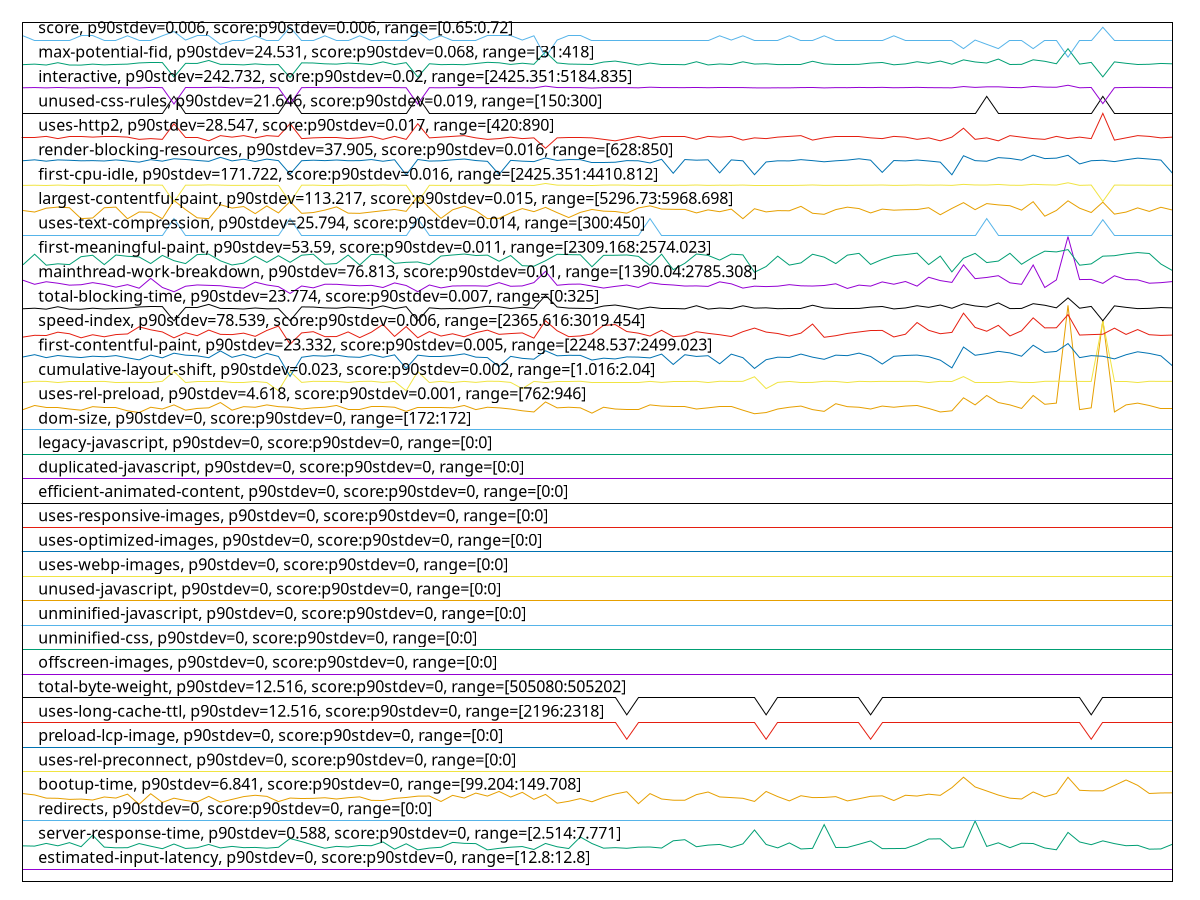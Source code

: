 reset

$estimatedInputLatencyP90Stdev0ScoreP90Stdev0Range128128 <<EOF
0 0.5000000000001847
1 0.5000000000001847
2 0.5000000000001847
3 0.5000000000001847
4 0.5000000000001847
5 0.5000000000001847
6 0.5000000000001847
7 0.5000000000001847
8 0.5000000000001847
9 0.5000000000001847
10 0.5000000000001847
11 0.5000000000001847
12 0.5000000000001847
13 0.5000000000001847
14 0.5000000000001847
15 0.5000000000001847
16 0.5000000000001847
17 0.5000000000001847
18 0.5000000000001847
19 0.5000000000001847
20 0.5000000000001847
21 0.5000000000001847
22 0.5000000000001847
23 0.5000000000001847
24 0.5000000000001847
25 0.5000000000001847
26 0.5000000000001847
27 0.5000000000001847
28 0.5000000000001847
29 0.5000000000001847
30 0.5000000000001847
31 0.5000000000001847
32 0.5000000000001847
33 0.5000000000001847
34 0.5000000000001847
35 0.5000000000001847
36 0.5000000000001847
37 0.5000000000001847
38 0.5000000000001847
39 0.5000000000001847
40 0.5000000000001847
41 0.5000000000001847
42 0.5000000000001847
43 0.5000000000001847
44 0.5000000000001847
45 0.5000000000001847
46 0.5000000000001847
47 0.5000000000001847
48 0.5000000000001847
49 0.5000000000001847
50 0.5000000000001847
51 0.5000000000001847
52 0.5000000000001847
53 0.5000000000001847
54 0.5000000000001847
55 0.5000000000001847
56 0.5000000000001847
57 0.5000000000001847
58 0.5000000000001847
59 0.5000000000001847
60 0.5000000000001847
61 0.5000000000001847
62 0.5000000000001847
63 0.5000000000001847
64 0.5000000000001847
65 0.5000000000001847
66 0.5000000000001847
67 0.5000000000001847
68 0.5000000000001847
69 0.5000000000001847
70 0.5000000000001847
71 0.5000000000001847
72 0.5000000000001847
73 0.5000000000001847
74 0.5000000000001847
75 0.5000000000001847
76 0.5000000000001847
77 0.5000000000001847
78 0.5000000000001847
79 0.5000000000001847
80 0.5000000000001847
81 0.5000000000001847
82 0.5000000000001847
83 0.5000000000001847
84 0.5000000000001847
85 0.5000000000001847
86 0.5000000000001847
87 0.5000000000001847
88 0.5000000000001847
89 0.5000000000001847
90 0.5000000000001847
91 0.5000000000001847
92 0.5000000000001847
93 0.5000000000001847
94 0.5000000000001847
95 0.5000000000001847
96 0.5000000000001847
97 0.5000000000001847
98 0.5000000000001847
99 0.5000000000001847
EOF

$serverResponseTimeP90Stdev0588ScoreP90Stdev0Range25147771 <<EOF
0 1.4604116129032256
1 1.4500245161290324
2 1.5599922580645162
3 1.4619922580645162
4 1.5922825806451613
5 1.425185806451613
6 1.8939599999999999
7 1.408927741935484
8 1.380476129032258
9 1.384992258064516
10 1.5550245161290321
11 1.4457341935483872
12 1.344121290322581
13 1.5351535483870968
14 1.3540567741935485
15 1.385218064516129
16 1.518218064516129
17 1.37596
18 1.4380567741935484
19 1.3870245161290322
20 1.3953793548387097
21 1.3653470967741936
22 1.401701935483871
23 1.7609599999999999
24 1.6336051612903224
25 1.4924761290322581
26 1.3633148387096776
27 1.4385083870967743
28 1.413218064516129
29 1.4775729032258065
30 1.4662825806451614
31 1.620508387096774
32 1.3247019354838712
33 1.545992258064516
34 1.2962503225806452
35 1.3687341935483874
36 1.4026051612903225
37 1.6022180645161288
38 1.5631535483870969
39 1.5523148387096772
40 1.294669677419355
41 1.3581212903225808
42 1.4048632258064515
43 1.432185806451613
44 1.3111535483870969
45 1.5590890322580644
46 1.4231535483870967
47 1.3508954838709677
48 1.8226051612903222
49 1.555701935483871
50 1.3653470967741939
51 1.3863470967741935
52 1.3603793548387095
53 1.4059922580645163
54 1.4127664516129033
55 1.3707664516129032
56 1.6674761290322577
57 1.7126374193548386
58 1.4242825806451613
59 1.4913470967741937
60 1.518218064516129
61 1.3947019354838708
62 1.5405729032258062
63 2.1114116129032254
64 1.517992258064516
65 1.3770890322580644
66 1.5809922580645162
67 1.3328309677419357
68 1.3576696774193548
69 2.3304438709677413
70 1.3937987096774194
71 1.3965083870967743
72 1.525443870967742
73 1.662734193548387
74 1.3461535483870968
75 1.3497664516129033
76 1.355411612903226
77 1.5227341935483871
78 1.7410890322580643
79 1.7489922580645163
80 1.350669677419355
81 1.4172825806451614
82 2.4817341935483865
83 1.4362503225806451
84 1.5852825806451611
85 1.3854438709677421
86 1.5669922580645161
87 1.5559277419354838
88 1.3737019354838709
89 1.3000890322580647
90 2.011153548387097
91 1.6198309677419356
92 1.5085083870967742
93 1.664992258064516
94 1.5520890322580645
95 1.4665083870967743
96 1.481411612903226
97 1.324927741935484
98 1.3344116129032257
99 1.5267987096774194
EOF

$redirectsP90Stdev0ScoreP90Stdev0Range00 <<EOF
0 2.5
1 2.5
2 2.5
3 2.5
4 2.5
5 2.5
6 2.5
7 2.5
8 2.5
9 2.5
10 2.5
11 2.5
12 2.5
13 2.5
14 2.5
15 2.5
16 2.5
17 2.5
18 2.5
19 2.5
20 2.5
21 2.5
22 2.5
23 2.5
24 2.5
25 2.5
26 2.5
27 2.5
28 2.5
29 2.5
30 2.5
31 2.5
32 2.5
33 2.5
34 2.5
35 2.5
36 2.5
37 2.5
38 2.5
39 2.5
40 2.5
41 2.5
42 2.5
43 2.5
44 2.5
45 2.5
46 2.5
47 2.5
48 2.5
49 2.5
50 2.5
51 2.5
52 2.5
53 2.5
54 2.5
55 2.5
56 2.5
57 2.5
58 2.5
59 2.5
60 2.5
61 2.5
62 2.5
63 2.5
64 2.5
65 2.5
66 2.5
67 2.5
68 2.5
69 2.5
70 2.5
71 2.5
72 2.5
73 2.5
74 2.5
75 2.5
76 2.5
77 2.5
78 2.5
79 2.5
80 2.5
81 2.5
82 2.5
83 2.5
84 2.5
85 2.5
86 2.5
87 2.5
88 2.5
89 2.5
90 2.5
91 2.5
92 2.5
93 2.5
94 2.5
95 2.5
96 2.5
97 2.5
98 2.5
99 2.5
EOF

$bootupTimeP90Stdev6841ScoreP90Stdev0Range99204149708 <<EOF
0 3.6014776119402976
1 3.5466049165935023
2 3.415964003511852
3 3.4085013169446876
4 3.363812993854257
5 3.3774214223002628
6 3.337825285338015
7 3.4629350307287092
8 3.418773485513608
9 3.5782993854258116
10 3.164690956979806
11 3.595858647936786
12 3.239493415276558
13 3.412803336259876
14 3.3197392449517116
15 3.260915715539946
16 3.4876057945566274
17 3.25178489903424
18 3.363286215978928
19 3.4777726075504822
20 3.5327330992098323
21 3.487693590869182
22 3.2743485513608417
23 3.4186856892010526
24 3.398843722563652
25 3.4065697980684804
26 3.4317673397717288
27 3.3796163301141346
28 3.4326453028972774
29 3.466885864793678
30 3.324392449517119
31 3.317632133450394
32 3.4040237050043896
33 3.4423028972783136
34 3.497263388937664
35 3.500863037752414
36 3.278299385425811
37 3.529660228270412
38 3.418773485513607
39 3.6222853380158027
40 3.4988437225636515
41 3.6894495171202797
42 3.4584574187884103
43 3.652311676909569
44 3.366973661106233
45 3.567676031606672
46 3.207535557506584
47 3.28620105355575
48 3.3969999999999994
49 3.2660956979806834
50 3.4478340649692703
51 3.5856742756804207
52 3.677860403863037
53 3.1865522388059695
54 3.601302019315188
55 3.379879719051799
56 3.33071378402107
57 3.3298358208955214
58 3.5588086040386293
59 3.666622475856013
60 3.464251975417032
61 3.43773748902546
62 3.408413520632133
63 3.280406496927128
64 3.6888349429323952
65 3.4780359964881464
66 3.302531167690956
67 3.5140324846356443
68 3.4378252853380147
69 3.442741878841088
70 3.476719051799824
71 3.301565408252853
72 3.389976294995609
73 3.4895373134328347
74 3.510345039508341
75 3.3172809482001746
76 3.533347673397717
77 3.5002484635645295
78 3.5770702370500427
79 3.5293090430201928
80 3.844058823529411
81 4.2732071992976275
82 3.873733977172958
83 3.7092914837576814
84 3.541249341527655
85 3.413505706760315
86 3.380933274802458
87 3.668817383669885
88 3.4689929762949943
89 3.6047260755048276
90 4.269695346795432
91 3.736771729587357
92 3.7141202809481992
93 3.7149104477611936
94 3.9351035996488153
95 4.159598770851624
96 3.9394934152765577
97 3.6057796312554857
98 3.627201931518876
99 3.6321185250219488
EOF

$usesRelPreconnectP90Stdev0ScoreP90Stdev0Range00 <<EOF
0 4.5
1 4.5
2 4.5
3 4.5
4 4.5
5 4.5
6 4.5
7 4.5
8 4.5
9 4.5
10 4.5
11 4.5
12 4.5
13 4.5
14 4.5
15 4.5
16 4.5
17 4.5
18 4.5
19 4.5
20 4.5
21 4.5
22 4.5
23 4.5
24 4.5
25 4.5
26 4.5
27 4.5
28 4.5
29 4.5
30 4.5
31 4.5
32 4.5
33 4.5
34 4.5
35 4.5
36 4.5
37 4.5
38 4.5
39 4.5
40 4.5
41 4.5
42 4.5
43 4.5
44 4.5
45 4.5
46 4.5
47 4.5
48 4.5
49 4.5
50 4.5
51 4.5
52 4.5
53 4.5
54 4.5
55 4.5
56 4.5
57 4.5
58 4.5
59 4.5
60 4.5
61 4.5
62 4.5
63 4.5
64 4.5
65 4.5
66 4.5
67 4.5
68 4.5
69 4.5
70 4.5
71 4.5
72 4.5
73 4.5
74 4.5
75 4.5
76 4.5
77 4.5
78 4.5
79 4.5
80 4.5
81 4.5
82 4.5
83 4.5
84 4.5
85 4.5
86 4.5
87 4.5
88 4.5
89 4.5
90 4.5
91 4.5
92 4.5
93 4.5
94 4.5
95 4.5
96 4.5
97 4.5
98 4.5
99 4.5
EOF

$preloadLcpImageP90Stdev0ScoreP90Stdev0Range00 <<EOF
0 5.5
1 5.5
2 5.5
3 5.5
4 5.5
5 5.5
6 5.5
7 5.5
8 5.5
9 5.5
10 5.5
11 5.5
12 5.5
13 5.5
14 5.5
15 5.5
16 5.5
17 5.5
18 5.5
19 5.5
20 5.5
21 5.5
22 5.5
23 5.5
24 5.5
25 5.5
26 5.5
27 5.5
28 5.5
29 5.5
30 5.5
31 5.5
32 5.5
33 5.5
34 5.5
35 5.5
36 5.5
37 5.5
38 5.5
39 5.5
40 5.5
41 5.5
42 5.5
43 5.5
44 5.5
45 5.5
46 5.5
47 5.5
48 5.5
49 5.5
50 5.5
51 5.5
52 5.5
53 5.5
54 5.5
55 5.5
56 5.5
57 5.5
58 5.5
59 5.5
60 5.5
61 5.5
62 5.5
63 5.5
64 5.5
65 5.5
66 5.5
67 5.5
68 5.5
69 5.5
70 5.5
71 5.5
72 5.5
73 5.5
74 5.5
75 5.5
76 5.5
77 5.5
78 5.5
79 5.5
80 5.5
81 5.5
82 5.5
83 5.5
84 5.5
85 5.5
86 5.5
87 5.5
88 5.5
89 5.5
90 5.5
91 5.5
92 5.5
93 5.5
94 5.5
95 5.5
96 5.5
97 5.5
98 5.5
99 5.5
EOF

$usesLongCacheTtlP90Stdev12516ScoreP90Stdev0Range21962318 <<EOF
0 6.5280000000000005
1 6.5280000000000005
2 6.5280000000000005
3 6.5280000000000005
4 6.5280000000000005
5 6.5280000000000005
6 6.5280000000000005
7 6.5280000000000005
8 6.5280000000000005
9 6.5280000000000005
10 6.5280000000000005
11 6.5280000000000005
12 6.5280000000000005
13 6.5280000000000005
14 6.5280000000000005
15 6.5280000000000005
16 6.5280000000000005
17 6.5280000000000005
18 6.5280000000000005
19 6.5280000000000005
20 6.5280000000000005
21 6.5280000000000005
22 6.5280000000000005
23 6.5280000000000005
24 6.5280000000000005
25 6.5280000000000005
26 6.5280000000000005
27 6.5280000000000005
28 6.5280000000000005
29 6.5280000000000005
30 6.5280000000000005
31 6.5280000000000005
32 6.5280000000000005
33 6.5280000000000005
34 6.5280000000000005
35 6.5280000000000005
36 6.5280000000000005
37 6.5280000000000005
38 6.5280000000000005
39 6.5280000000000005
40 6.5280000000000005
41 6.5280000000000005
42 6.5280000000000005
43 6.5280000000000005
44 6.5280000000000005
45 6.5280000000000005
46 6.5280000000000005
47 6.5280000000000005
48 6.5280000000000005
49 6.5280000000000005
50 6.5280000000000005
51 6.5280000000000005
52 5.828000000000001
53 6.5280000000000005
54 6.5280000000000005
55 6.5280000000000005
56 6.5280000000000005
57 6.5280000000000005
58 6.5280000000000005
59 6.5280000000000005
60 6.5280000000000005
61 6.5280000000000005
62 6.5280000000000005
63 6.5280000000000005
64 5.828000000000001
65 6.5280000000000005
66 6.5280000000000005
67 6.5280000000000005
68 6.5280000000000005
69 6.5280000000000005
70 6.5280000000000005
71 6.5280000000000005
72 6.5280000000000005
73 5.828000000000001
74 6.5280000000000005
75 6.5280000000000005
76 6.5280000000000005
77 6.5280000000000005
78 6.5280000000000005
79 6.5280000000000005
80 6.5280000000000005
81 6.5280000000000005
82 6.5280000000000005
83 6.5280000000000005
84 6.5280000000000005
85 6.5280000000000005
86 6.5280000000000005
87 6.5280000000000005
88 6.5280000000000005
89 6.5280000000000005
90 6.5280000000000005
91 6.5280000000000005
92 5.828000000000001
93 6.5280000000000005
94 6.5280000000000005
95 6.5280000000000005
96 6.5280000000000005
97 6.5280000000000005
98 6.5280000000000005
99 6.5280000000000005
EOF

$totalByteWeightP90Stdev12516ScoreP90Stdev0Range505080505202 <<EOF
0 7.527999999999793
1 7.527999999999793
2 7.527999999999793
3 7.527999999999793
4 7.527999999999793
5 7.527999999999793
6 7.527999999999793
7 7.527999999999793
8 7.527999999999793
9 7.527999999999793
10 7.527999999999793
11 7.527999999999793
12 7.527999999999793
13 7.527999999999793
14 7.527999999999793
15 7.527999999999793
16 7.527999999999793
17 7.527999999999793
18 7.527999999999793
19 7.527999999999793
20 7.527999999999793
21 7.527999999999793
22 7.527999999999793
23 7.527999999999793
24 7.527999999999793
25 7.527999999999793
26 7.527999999999793
27 7.527999999999793
28 7.527999999999793
29 7.527999999999793
30 7.527999999999793
31 7.527999999999793
32 7.527999999999793
33 7.527999999999793
34 7.527999999999793
35 7.527999999999793
36 7.527999999999793
37 7.527999999999793
38 7.527999999999793
39 7.527999999999793
40 7.527999999999793
41 7.527999999999793
42 7.527999999999793
43 7.527999999999793
44 7.527999999999793
45 7.527999999999793
46 7.527999999999793
47 7.527999999999793
48 7.527999999999793
49 7.527999999999793
50 7.527999999999793
51 7.527999999999793
52 6.8279999999999745
53 7.527999999999793
54 7.527999999999793
55 7.527999999999793
56 7.527999999999793
57 7.527999999999793
58 7.527999999999793
59 7.527999999999793
60 7.527999999999793
61 7.527999999999793
62 7.527999999999793
63 7.527999999999793
64 6.8279999999999745
65 7.527999999999793
66 7.527999999999793
67 7.527999999999793
68 7.527999999999793
69 7.527999999999793
70 7.527999999999793
71 7.527999999999793
72 7.527999999999793
73 6.8279999999999745
74 7.527999999999793
75 7.527999999999793
76 7.527999999999793
77 7.527999999999793
78 7.527999999999793
79 7.527999999999793
80 7.527999999999793
81 7.527999999999793
82 7.527999999999793
83 7.527999999999793
84 7.527999999999793
85 7.527999999999793
86 7.527999999999793
87 7.527999999999793
88 7.527999999999793
89 7.527999999999793
90 7.527999999999793
91 7.527999999999793
92 6.8279999999999745
93 7.527999999999793
94 7.527999999999793
95 7.527999999999793
96 7.527999999999793
97 7.527999999999793
98 7.527999999999793
99 7.527999999999793
EOF

$offscreenImagesP90Stdev0ScoreP90Stdev0Range00 <<EOF
0 8.5
1 8.5
2 8.5
3 8.5
4 8.5
5 8.5
6 8.5
7 8.5
8 8.5
9 8.5
10 8.5
11 8.5
12 8.5
13 8.5
14 8.5
15 8.5
16 8.5
17 8.5
18 8.5
19 8.5
20 8.5
21 8.5
22 8.5
23 8.5
24 8.5
25 8.5
26 8.5
27 8.5
28 8.5
29 8.5
30 8.5
31 8.5
32 8.5
33 8.5
34 8.5
35 8.5
36 8.5
37 8.5
38 8.5
39 8.5
40 8.5
41 8.5
42 8.5
43 8.5
44 8.5
45 8.5
46 8.5
47 8.5
48 8.5
49 8.5
50 8.5
51 8.5
52 8.5
53 8.5
54 8.5
55 8.5
56 8.5
57 8.5
58 8.5
59 8.5
60 8.5
61 8.5
62 8.5
63 8.5
64 8.5
65 8.5
66 8.5
67 8.5
68 8.5
69 8.5
70 8.5
71 8.5
72 8.5
73 8.5
74 8.5
75 8.5
76 8.5
77 8.5
78 8.5
79 8.5
80 8.5
81 8.5
82 8.5
83 8.5
84 8.5
85 8.5
86 8.5
87 8.5
88 8.5
89 8.5
90 8.5
91 8.5
92 8.5
93 8.5
94 8.5
95 8.5
96 8.5
97 8.5
98 8.5
99 8.5
EOF

$unminifiedCssP90Stdev0ScoreP90Stdev0Range00 <<EOF
0 9.5
1 9.5
2 9.5
3 9.5
4 9.5
5 9.5
6 9.5
7 9.5
8 9.5
9 9.5
10 9.5
11 9.5
12 9.5
13 9.5
14 9.5
15 9.5
16 9.5
17 9.5
18 9.5
19 9.5
20 9.5
21 9.5
22 9.5
23 9.5
24 9.5
25 9.5
26 9.5
27 9.5
28 9.5
29 9.5
30 9.5
31 9.5
32 9.5
33 9.5
34 9.5
35 9.5
36 9.5
37 9.5
38 9.5
39 9.5
40 9.5
41 9.5
42 9.5
43 9.5
44 9.5
45 9.5
46 9.5
47 9.5
48 9.5
49 9.5
50 9.5
51 9.5
52 9.5
53 9.5
54 9.5
55 9.5
56 9.5
57 9.5
58 9.5
59 9.5
60 9.5
61 9.5
62 9.5
63 9.5
64 9.5
65 9.5
66 9.5
67 9.5
68 9.5
69 9.5
70 9.5
71 9.5
72 9.5
73 9.5
74 9.5
75 9.5
76 9.5
77 9.5
78 9.5
79 9.5
80 9.5
81 9.5
82 9.5
83 9.5
84 9.5
85 9.5
86 9.5
87 9.5
88 9.5
89 9.5
90 9.5
91 9.5
92 9.5
93 9.5
94 9.5
95 9.5
96 9.5
97 9.5
98 9.5
99 9.5
EOF

$unminifiedJavascriptP90Stdev0ScoreP90Stdev0Range00 <<EOF
0 10.5
1 10.5
2 10.5
3 10.5
4 10.5
5 10.5
6 10.5
7 10.5
8 10.5
9 10.5
10 10.5
11 10.5
12 10.5
13 10.5
14 10.5
15 10.5
16 10.5
17 10.5
18 10.5
19 10.5
20 10.5
21 10.5
22 10.5
23 10.5
24 10.5
25 10.5
26 10.5
27 10.5
28 10.5
29 10.5
30 10.5
31 10.5
32 10.5
33 10.5
34 10.5
35 10.5
36 10.5
37 10.5
38 10.5
39 10.5
40 10.5
41 10.5
42 10.5
43 10.5
44 10.5
45 10.5
46 10.5
47 10.5
48 10.5
49 10.5
50 10.5
51 10.5
52 10.5
53 10.5
54 10.5
55 10.5
56 10.5
57 10.5
58 10.5
59 10.5
60 10.5
61 10.5
62 10.5
63 10.5
64 10.5
65 10.5
66 10.5
67 10.5
68 10.5
69 10.5
70 10.5
71 10.5
72 10.5
73 10.5
74 10.5
75 10.5
76 10.5
77 10.5
78 10.5
79 10.5
80 10.5
81 10.5
82 10.5
83 10.5
84 10.5
85 10.5
86 10.5
87 10.5
88 10.5
89 10.5
90 10.5
91 10.5
92 10.5
93 10.5
94 10.5
95 10.5
96 10.5
97 10.5
98 10.5
99 10.5
EOF

$unusedJavascriptP90Stdev0ScoreP90Stdev0Range00 <<EOF
0 11.5
1 11.5
2 11.5
3 11.5
4 11.5
5 11.5
6 11.5
7 11.5
8 11.5
9 11.5
10 11.5
11 11.5
12 11.5
13 11.5
14 11.5
15 11.5
16 11.5
17 11.5
18 11.5
19 11.5
20 11.5
21 11.5
22 11.5
23 11.5
24 11.5
25 11.5
26 11.5
27 11.5
28 11.5
29 11.5
30 11.5
31 11.5
32 11.5
33 11.5
34 11.5
35 11.5
36 11.5
37 11.5
38 11.5
39 11.5
40 11.5
41 11.5
42 11.5
43 11.5
44 11.5
45 11.5
46 11.5
47 11.5
48 11.5
49 11.5
50 11.5
51 11.5
52 11.5
53 11.5
54 11.5
55 11.5
56 11.5
57 11.5
58 11.5
59 11.5
60 11.5
61 11.5
62 11.5
63 11.5
64 11.5
65 11.5
66 11.5
67 11.5
68 11.5
69 11.5
70 11.5
71 11.5
72 11.5
73 11.5
74 11.5
75 11.5
76 11.5
77 11.5
78 11.5
79 11.5
80 11.5
81 11.5
82 11.5
83 11.5
84 11.5
85 11.5
86 11.5
87 11.5
88 11.5
89 11.5
90 11.5
91 11.5
92 11.5
93 11.5
94 11.5
95 11.5
96 11.5
97 11.5
98 11.5
99 11.5
EOF

$usesWebpImagesP90Stdev0ScoreP90Stdev0Range00 <<EOF
0 12.5
1 12.5
2 12.5
3 12.5
4 12.5
5 12.5
6 12.5
7 12.5
8 12.5
9 12.5
10 12.5
11 12.5
12 12.5
13 12.5
14 12.5
15 12.5
16 12.5
17 12.5
18 12.5
19 12.5
20 12.5
21 12.5
22 12.5
23 12.5
24 12.5
25 12.5
26 12.5
27 12.5
28 12.5
29 12.5
30 12.5
31 12.5
32 12.5
33 12.5
34 12.5
35 12.5
36 12.5
37 12.5
38 12.5
39 12.5
40 12.5
41 12.5
42 12.5
43 12.5
44 12.5
45 12.5
46 12.5
47 12.5
48 12.5
49 12.5
50 12.5
51 12.5
52 12.5
53 12.5
54 12.5
55 12.5
56 12.5
57 12.5
58 12.5
59 12.5
60 12.5
61 12.5
62 12.5
63 12.5
64 12.5
65 12.5
66 12.5
67 12.5
68 12.5
69 12.5
70 12.5
71 12.5
72 12.5
73 12.5
74 12.5
75 12.5
76 12.5
77 12.5
78 12.5
79 12.5
80 12.5
81 12.5
82 12.5
83 12.5
84 12.5
85 12.5
86 12.5
87 12.5
88 12.5
89 12.5
90 12.5
91 12.5
92 12.5
93 12.5
94 12.5
95 12.5
96 12.5
97 12.5
98 12.5
99 12.5
EOF

$usesOptimizedImagesP90Stdev0ScoreP90Stdev0Range00 <<EOF
0 13.5
1 13.5
2 13.5
3 13.5
4 13.5
5 13.5
6 13.5
7 13.5
8 13.5
9 13.5
10 13.5
11 13.5
12 13.5
13 13.5
14 13.5
15 13.5
16 13.5
17 13.5
18 13.5
19 13.5
20 13.5
21 13.5
22 13.5
23 13.5
24 13.5
25 13.5
26 13.5
27 13.5
28 13.5
29 13.5
30 13.5
31 13.5
32 13.5
33 13.5
34 13.5
35 13.5
36 13.5
37 13.5
38 13.5
39 13.5
40 13.5
41 13.5
42 13.5
43 13.5
44 13.5
45 13.5
46 13.5
47 13.5
48 13.5
49 13.5
50 13.5
51 13.5
52 13.5
53 13.5
54 13.5
55 13.5
56 13.5
57 13.5
58 13.5
59 13.5
60 13.5
61 13.5
62 13.5
63 13.5
64 13.5
65 13.5
66 13.5
67 13.5
68 13.5
69 13.5
70 13.5
71 13.5
72 13.5
73 13.5
74 13.5
75 13.5
76 13.5
77 13.5
78 13.5
79 13.5
80 13.5
81 13.5
82 13.5
83 13.5
84 13.5
85 13.5
86 13.5
87 13.5
88 13.5
89 13.5
90 13.5
91 13.5
92 13.5
93 13.5
94 13.5
95 13.5
96 13.5
97 13.5
98 13.5
99 13.5
EOF

$usesResponsiveImagesP90Stdev0ScoreP90Stdev0Range00 <<EOF
0 14.5
1 14.5
2 14.5
3 14.5
4 14.5
5 14.5
6 14.5
7 14.5
8 14.5
9 14.5
10 14.5
11 14.5
12 14.5
13 14.5
14 14.5
15 14.5
16 14.5
17 14.5
18 14.5
19 14.5
20 14.5
21 14.5
22 14.5
23 14.5
24 14.5
25 14.5
26 14.5
27 14.5
28 14.5
29 14.5
30 14.5
31 14.5
32 14.5
33 14.5
34 14.5
35 14.5
36 14.5
37 14.5
38 14.5
39 14.5
40 14.5
41 14.5
42 14.5
43 14.5
44 14.5
45 14.5
46 14.5
47 14.5
48 14.5
49 14.5
50 14.5
51 14.5
52 14.5
53 14.5
54 14.5
55 14.5
56 14.5
57 14.5
58 14.5
59 14.5
60 14.5
61 14.5
62 14.5
63 14.5
64 14.5
65 14.5
66 14.5
67 14.5
68 14.5
69 14.5
70 14.5
71 14.5
72 14.5
73 14.5
74 14.5
75 14.5
76 14.5
77 14.5
78 14.5
79 14.5
80 14.5
81 14.5
82 14.5
83 14.5
84 14.5
85 14.5
86 14.5
87 14.5
88 14.5
89 14.5
90 14.5
91 14.5
92 14.5
93 14.5
94 14.5
95 14.5
96 14.5
97 14.5
98 14.5
99 14.5
EOF

$efficientAnimatedContentP90Stdev0ScoreP90Stdev0Range00 <<EOF
0 15.5
1 15.5
2 15.5
3 15.5
4 15.5
5 15.5
6 15.5
7 15.5
8 15.5
9 15.5
10 15.5
11 15.5
12 15.5
13 15.5
14 15.5
15 15.5
16 15.5
17 15.5
18 15.5
19 15.5
20 15.5
21 15.5
22 15.5
23 15.5
24 15.5
25 15.5
26 15.5
27 15.5
28 15.5
29 15.5
30 15.5
31 15.5
32 15.5
33 15.5
34 15.5
35 15.5
36 15.5
37 15.5
38 15.5
39 15.5
40 15.5
41 15.5
42 15.5
43 15.5
44 15.5
45 15.5
46 15.5
47 15.5
48 15.5
49 15.5
50 15.5
51 15.5
52 15.5
53 15.5
54 15.5
55 15.5
56 15.5
57 15.5
58 15.5
59 15.5
60 15.5
61 15.5
62 15.5
63 15.5
64 15.5
65 15.5
66 15.5
67 15.5
68 15.5
69 15.5
70 15.5
71 15.5
72 15.5
73 15.5
74 15.5
75 15.5
76 15.5
77 15.5
78 15.5
79 15.5
80 15.5
81 15.5
82 15.5
83 15.5
84 15.5
85 15.5
86 15.5
87 15.5
88 15.5
89 15.5
90 15.5
91 15.5
92 15.5
93 15.5
94 15.5
95 15.5
96 15.5
97 15.5
98 15.5
99 15.5
EOF

$duplicatedJavascriptP90Stdev0ScoreP90Stdev0Range00 <<EOF
0 16.5
1 16.5
2 16.5
3 16.5
4 16.5
5 16.5
6 16.5
7 16.5
8 16.5
9 16.5
10 16.5
11 16.5
12 16.5
13 16.5
14 16.5
15 16.5
16 16.5
17 16.5
18 16.5
19 16.5
20 16.5
21 16.5
22 16.5
23 16.5
24 16.5
25 16.5
26 16.5
27 16.5
28 16.5
29 16.5
30 16.5
31 16.5
32 16.5
33 16.5
34 16.5
35 16.5
36 16.5
37 16.5
38 16.5
39 16.5
40 16.5
41 16.5
42 16.5
43 16.5
44 16.5
45 16.5
46 16.5
47 16.5
48 16.5
49 16.5
50 16.5
51 16.5
52 16.5
53 16.5
54 16.5
55 16.5
56 16.5
57 16.5
58 16.5
59 16.5
60 16.5
61 16.5
62 16.5
63 16.5
64 16.5
65 16.5
66 16.5
67 16.5
68 16.5
69 16.5
70 16.5
71 16.5
72 16.5
73 16.5
74 16.5
75 16.5
76 16.5
77 16.5
78 16.5
79 16.5
80 16.5
81 16.5
82 16.5
83 16.5
84 16.5
85 16.5
86 16.5
87 16.5
88 16.5
89 16.5
90 16.5
91 16.5
92 16.5
93 16.5
94 16.5
95 16.5
96 16.5
97 16.5
98 16.5
99 16.5
EOF

$legacyJavascriptP90Stdev0ScoreP90Stdev0Range00 <<EOF
0 17.5
1 17.5
2 17.5
3 17.5
4 17.5
5 17.5
6 17.5
7 17.5
8 17.5
9 17.5
10 17.5
11 17.5
12 17.5
13 17.5
14 17.5
15 17.5
16 17.5
17 17.5
18 17.5
19 17.5
20 17.5
21 17.5
22 17.5
23 17.5
24 17.5
25 17.5
26 17.5
27 17.5
28 17.5
29 17.5
30 17.5
31 17.5
32 17.5
33 17.5
34 17.5
35 17.5
36 17.5
37 17.5
38 17.5
39 17.5
40 17.5
41 17.5
42 17.5
43 17.5
44 17.5
45 17.5
46 17.5
47 17.5
48 17.5
49 17.5
50 17.5
51 17.5
52 17.5
53 17.5
54 17.5
55 17.5
56 17.5
57 17.5
58 17.5
59 17.5
60 17.5
61 17.5
62 17.5
63 17.5
64 17.5
65 17.5
66 17.5
67 17.5
68 17.5
69 17.5
70 17.5
71 17.5
72 17.5
73 17.5
74 17.5
75 17.5
76 17.5
77 17.5
78 17.5
79 17.5
80 17.5
81 17.5
82 17.5
83 17.5
84 17.5
85 17.5
86 17.5
87 17.5
88 17.5
89 17.5
90 17.5
91 17.5
92 17.5
93 17.5
94 17.5
95 17.5
96 17.5
97 17.5
98 17.5
99 17.5
EOF

$domSizeP90Stdev0ScoreP90Stdev0Range172172 <<EOF
0 18.5
1 18.5
2 18.5
3 18.5
4 18.5
5 18.5
6 18.5
7 18.5
8 18.5
9 18.5
10 18.5
11 18.5
12 18.5
13 18.5
14 18.5
15 18.5
16 18.5
17 18.5
18 18.5
19 18.5
20 18.5
21 18.5
22 18.5
23 18.5
24 18.5
25 18.5
26 18.5
27 18.5
28 18.5
29 18.5
30 18.5
31 18.5
32 18.5
33 18.5
34 18.5
35 18.5
36 18.5
37 18.5
38 18.5
39 18.5
40 18.5
41 18.5
42 18.5
43 18.5
44 18.5
45 18.5
46 18.5
47 18.5
48 18.5
49 18.5
50 18.5
51 18.5
52 18.5
53 18.5
54 18.5
55 18.5
56 18.5
57 18.5
58 18.5
59 18.5
60 18.5
61 18.5
62 18.5
63 18.5
64 18.5
65 18.5
66 18.5
67 18.5
68 18.5
69 18.5
70 18.5
71 18.5
72 18.5
73 18.5
74 18.5
75 18.5
76 18.5
77 18.5
78 18.5
79 18.5
80 18.5
81 18.5
82 18.5
83 18.5
84 18.5
85 18.5
86 18.5
87 18.5
88 18.5
89 18.5
90 18.5
91 18.5
92 18.5
93 18.5
94 18.5
95 18.5
96 18.5
97 18.5
98 18.5
99 18.5
EOF

$usesRelPreloadP90Stdev4618ScoreP90Stdev0001Range762946 <<EOF
0 19.332724137931034
1 19.501689655172413
2 19.40513793103448
3 19.40513793103448
4 19.356862068965516
5 19.308586206896553
6 19.453413793103447
7 19.40513793103448
8 19.40513793103448
9 19.28444827586207
10 19.21203448275862
11 19.429275862068966
12 19.356862068965516
13 19.525827586206898
14 19.308586206896553
15 19.381
16 19.40513793103448
17 19.622379310344826
18 19.308586206896553
19 19.453413793103447
20 19.429275862068966
21 19.525827586206898
22 19.453413793103447
23 19.429275862068966
24 19.356862068965516
25 19.40513793103448
26 19.429275862068966
27 19.501689655172413
28 19.332724137931034
29 19.332724137931034
30 19.453413793103447
31 19.453413793103447
32 19.429275862068966
33 19.260310344827587
34 19.429275862068966
35 19.429275862068966
36 19.429275862068966
37 19.40513793103448
38 19.501689655172413
39 19.332724137931034
40 19.429275862068966
41 19.40513793103448
42 19.356862068965516
43 19.28444827586207
44 19.236172413793103
45 19.64651724137931
46 19.40513793103448
47 19.429275862068966
48 19.40513793103448
49 19.187896551724137
50 19.429275862068966
51 19.356862068965516
52 19.332724137931034
53 19.332724137931034
54 19.525827586206898
55 19.477551724137932
56 19.453413793103447
57 19.453413793103447
58 19.356862068965516
59 19.40513793103448
60 19.477551724137932
61 19.477551724137932
62 19.308586206896553
63 19.163758620689656
64 19.21203448275862
65 19.356862068965516
66 19.429275862068966
67 19.477551724137932
68 19.332724137931034
69 19.260310344827587
70 19.574103448275864
71 19.453413793103447
72 19.429275862068966
73 19.356862068965516
74 19.477551724137932
75 19.429275862068966
76 19.477551724137932
77 19.501689655172413
78 19.381
79 19.236172413793103
80 19.28444827586207
81 19.81548275862069
82 19.525827586206898
83 19.91203448275862
84 19.622379310344826
85 19.525827586206898
86 19.381
87 19.91203448275862
88 19.54996551724138
89 19.598241379310345
90 23.605137931034484
91 19.332724137931034
92 19.40513793103448
93 23.001689655172413
94 19.236172413793103
95 19.525827586206898
96 19.598241379310345
97 19.501689655172413
98 19.381
99 19.381
EOF

$cumulativeLayoutShiftP90Stdev0023ScoreP90Stdev0002Range1016204 <<EOF
0 20.44158627380191
1 20.493469022939532
2 20.488116124868487
3 20.44158627380191
4 20.48428696415343
5 20.491210896614746
6 20.491210896614746
7 20.488116124868487
8 20.44158627380191
9 20.44931430308639
10 20.446939171872955
11 20.443961405015347
12 20.491210896614746
13 20.892999552431466
14 20.44158627380191
15 20.491210896614746
16 20.491210896614746
17 20.488116124868487
18 20.44158627380191
19 20.44158627380191
20 20.4858579985437
21 20.44158627380191
22 20.106174394944297
23 20.892999552431466
24 20.446939171872955
25 20.491210896614746
26 20.4858579985437
27 20.488116124868487
28 20.446939171872955
29 20.4858579985437
30 20.49406257898923
31 20.446939171872955
32 20.4858579985437
33 20.106516878003777
34 20.892999552431466
35 20.44158627380191
36 20.491210896614746
37 20.44158627380191
38 20.488116124868487
39 20.447816708537808
40 20.495844154152966
41 20.491210896614746
42 20.446939171872955
43 20.188237385437436
44 20.488116124868487
45 20.442463810466762
46 20.491210896614746
47 20.491210896614746
48 20.493469022939532
49 20.44158627380191
50 20.446939171872955
51 20.446939171872955
52 20.446939171872955
53 20.44158627380191
54 20.488116124868487
55 20.446939171872955
56 20.4858579985437
57 20.4858579985437
58 20.491210896614746
59 20.44158627380191
60 20.493469022939532
61 20.4858579985437
62 20.491210896614746
63 20.677552736773606
64 20.192999552431463
65 20.446939171872955
66 20.4858579985437
67 20.44158627380191
68 20.446939171872955
69 20.493469022939532
70 20.4858579985437
71 20.44158627380191
72 20.489639862224475
73 20.478819734997316
74 20.489639862224475
75 20.4858579985437
76 20.49049125608192
77 20.489639862224475
78 20.44158627380191
79 20.491210896614746
80 20.48428696415343
81 20.685427097753447
82 20.44158627380191
83 20.443961405015347
84 20.44158627380191
85 20.488116124868487
86 20.446939171872955
87 20.442463810466762
88 20.491210896614746
89 20.49406257898923
90 20.49049125608192
91 20.488116124868487
92 20.4858579985437
93 22.958213840309163
94 20.491210896614746
95 20.491210896614746
96 20.44158627380191
97 20.493469022939532
98 20.488116124868487
99 20.49049125608192
EOF

$firstContentfulPaintP90Stdev23332ScoreP90Stdev0005Range22485372499023 <<EOF
0 21.489112451860372
1 21.583278159570387
2 21.462248240122744
3 21.54914812504795
4 21.499262049098583
5 21.46490646797085
6 21.519520967395472
7 21.49841624932873
8 21.54559979363253
9 21.455119356348295
10 21.37070048408132
11 21.566201059455317
12 21.4536694138857
13 21.64388978212505
14 21.563059517453013
15 21.535993924817802
16 21.459066421940932
17 21.73660957499041
18 21.474053188339088
19 21.591333395473725
20 21.452058366705028
21 21.635210265439206
22 21.510499103183736
23 20.69285023475259
24 21.477029598005373
25 21.543445018028386
26 21.52258195703874
27 21.564549736095127
28 21.493466306866132
29 21.4744519225163
30 21.584446168776374
31 21.4751768937476
32 21.5753437522056
33 21.02122407441504
34 21.562374822401228
35 21.48870969006521
36 21.488870794783274
37 21.546369068661292
38 21.616989321825855
39 21.48222522516302
40 21.463053763713077
41 21.093600369006523
42 21.513870219409284
43 21.43232303874185
44 21.398611876486385
45 21.741563545070964
46 21.5367188960491
47 21.556687825853473
48 21.554601519754506
49 21.363934085922516
50 21.438565846566938
51 21.408962854622175
52 21.491222923667046
53 21.48282936785577
54 21.45089035749904
55 21.605792543920217
56 21.181684373609514
57 21.580869644035293
58 21.510861588799386
59 21.540343752205594
60 21.20967631837361
61 21.604745363252782
62 21.460190127349446
63 21.018445018028387
64 21.377064120444956
65 21.47968782585347
66 21.468893809743
67 21.60702902263138
68 21.480735006520906
69 21.393617630226313
70 21.563301174530114
71 21.543726951285002
72 21.646612451860378
73 21.509371370157268
74 21.19864064518604
75 21.51641970157269
76 21.551862739547374
77 21.56644271653241
78 21.501493349443805
79 21.358214868431148
80 21.041563545070964
81 21.896506007671654
82 21.558266652090524
83 21.626856985807443
84 21.720056065209054
85 21.65541279708477
86 21.519722348293058
87 21.96968782585347
88 21.673980115841964
89 21.715424304564635
90 22.03799622631377
91 21.4621274115842
92 21.543605317222863
93 21.51859461526659
94 21.41045307326429
95 21.580418550824703
96 21.701690127349444
97 21.635314983505946
98 21.53532936785577
99 21.124774131952435
EOF

$speedIndexP90Stdev78539ScoreP90Stdev0006Range23656163019454 <<EOF
0 22.304094985246394
1 22.376330701239386
2 22.36800623913399
3 22.504548358978585
4 22.441119970188915
5 22.274054295866147
6 22.399404124241002
7 22.31581679305255
8 22.406477923537125
9 22.432024288367316
10 22.723561586972785
11 22.602063547836345
12 22.515174593937964
13 22.272428558867368
14 22.482723665097428
15 22.36035154347448
16 22.590440935831502
17 22.415792116441004
18 22.40538666509444
19 22.465762999586296
20 22.333659947703488
21 22.575200210106075
22 22.754303766553875
23 22.01396998541785
24 22.474774996109
25 22.524919037677243
26 22.32141925898882
27 22.326369109982327
28 22.515572311321186
29 22.281497241690865
30 22.50293980192621
31 22.821125471328312
32 22.330669255926974
33 22.732597935595273
34 22.27544416319752
35 22.52935651398907
36 22.34621517448246
37 22.439056162773426
38 22.315150606668215
39 22.4843737518624
40 22.588044473273815
41 22.416071632478957
42 22.44850353392521
43 22.474372521873928
44 22.261147406061887
45 22.974054295866146
46 22.564272081321505
47 22.32214783618529
48 22.349925188165013
49 22.43708465854371
50 22.782485580739618
51 22.817124479021093
52 22.53194366132303
53 22.46447912894955
54 22.346266120410796
55 22.580534446951976
56 22.32034889679282
57 22.359225841671243
58 22.5244877396842
59 22.456641263442314
60 22.40095613820714
61 22.326822816446512
62 22.52541245325427
63 22.67198506765802
64 22.509166384223015
65 22.451317928216838
66 22.34518831551472
67 22.464815789809226
68 22.837772048397667
69 22.295749276942228
70 22.359686799676872
71 22.45399132446014
72 22.51342302744915
73 22.572688019191997
74 22.576510144184766
75 22.3091115853977
76 22.420811562630774
77 22.89988806722047
78 22.58119930583534
79 22.441876915787855
80 22.49620719470291
81 23.28365927445058
82 22.699758610162114
83 22.542753650485544
84 22.78512250121456
85 22.35114555297028
86 22.561341064691593
87 23.091707082316795
88 22.68098405845069
89 22.684392747017412
90 23.2254475798541
91 22.386776416354145
92 22.405328258361394
93 22.420424277768383
94 22.669329929748383
95 22.41289621804729
96 22.612028801274413
97 22.400661133065334
98 22.372226386597696
99 22.386096908987984
EOF

$totalBlockingTimeP90Stdev23774ScoreP90Stdev0007Range0325 <<EOF
0 23.46410502283105
1 23.486479452054795
2 23.448123287671233
3 23.5472100456621
4 23.448123287671233
5 23.44492694063927
6 23.486479452054795
7 23.45451598173516
8 23.473694063926942
9 23.486479452054795
10 23.53762100456621
11 23.55679908675799
12 23.553602739726028
13 22.971867579908675
14 23.518442922374426
15 23.515246575342466
16 23.643100456621003
17 23.4768904109589
18 23.473694063926942
19 23.45451598173516
20 23.496068493150684
21 23.460908675799086
22 23.467301369863012
23 22.971867579908675
24 23.54081735159817
25 23.534424657534245
26 23.499264840182647
27 23.486479452054795
28 23.531228310502282
29 23.505657534246573
30 23.467301369863012
31 23.5823698630137
32 23.467301369863012
33 23.55040639269406
34 22.971867579908675
35 23.50246118721461
36 23.46410502283105
37 23.47369406392694
38 23.460908675799086
39 23.512050228310503
40 23.563191780821917
41 23.544013698630135
42 23.47369406392694
43 23.524835616438356
44 23.48008675799087
45 24.010680365296803
46 23.53762100456621
47 23.489675799086758
48 23.48008675799087
49 23.47049771689498
50 23.57597716894977
51 23.617529680365298
52 23.54081735159817
53 23.448123287671233
54 23.531228310502282
55 23.46410502283105
56 23.46410502283105
57 23.460908675799086
58 23.588762557077626
59 23.451319634703196
60 23.49287214611872
61 23.467301369863012
62 23.585566210045663
63 23.489675799086758
64 23.50246118721461
65 23.467301369863012
66 23.45451598173516
67 23.45451598173516
68 23.607940639269405
69 23.496068493150684
70 23.467301369863012
71 23.467301369863012
72 23.476890410958905
73 23.531228310502282
74 23.55679908675799
75 23.457712328767123
76 23.496068493150684
77 23.588762557077626
78 23.521639269406393
79 23.617529680365298
80 23.483283105022828
81 23.66867123287671
82 23.579173515981736
83 23.534424657534245
84 23.70383105022831
85 23.470497716894975
86 23.4768904109589
87 23.671867579908675
88 23.607940639269405
89 23.50246118721461
90 23.908397260273972
91 23.486479452054795
92 23.559995433789954
93 22.971867579908675
94 23.582369863013696
95 23.521639269406393
96 23.470497716894975
97 23.480086757990865
98 23.515246575342463
99 23.499264840182647
EOF

$mainthreadWorkBreakdownP90Stdev76813ScoreP90Stdev001Range1390042785308 <<EOF
0 24.632477049086543
1 24.46606051908921
2 24.570951056485757
3 24.510793346428166
4 24.430618663945996
5 24.4484196861055
6 24.534027451466496
7 24.459913259468326
8 24.34854840955033
9 24.45163681871925
10 24.305724503222855
11 24.708927333231628
12 24.33660764140509
13 24.1603861989397
14 24.38734088828712
15 24.43950916320226
16 24.423043050840995
17 24.407551422632444
18 24.34767404363248
19 24.309141872306345
20 24.55564631564896
21 24.438815010107177
22 24.3699336645181
23 24.091591622487513
24 24.396491694954044
25 24.32078228574698
26 24.46857682405889
27 24.46683476677219
28 24.43102581143446
29 24.406029625462452
30 24.423777251230028
31 24.335045796941152
32 24.52328810213967
33 24.417156098630766
34 24.163169485869027
35 24.43832109348183
36 24.318559660932912
37 24.3971324516572
38 24.403493296845802
39 24.40264562912392
40 24.388896058202068
41 24.534140918799345
42 24.385238405354897
43 24.399582011136964
44 24.534981911972235
45 24.996587045653918
46 24.426633958198252
47 24.46870364048972
48 24.47509118387429
49 24.39623806209238
50 24.312392377665052
51 24.380652990197948
52 24.436385474274385
53 24.337495356420916
54 24.532105181357032
55 24.46554657881689
56 24.43755352034784
57 24.394609472138526
58 24.400603217132616
59 24.380499475571153
60 24.566806161562226
61 24.485997396925896
62 24.3106903676723
63 24.38935660208246
64 24.372550087722644
65 24.388762567222244
66 24.451656842366226
67 24.404314266371717
68 24.394836406804227
69 24.416949187612037
70 24.48747914680194
71 24.29658704565392
72 24.433128294366682
73 24.39153917960258
74 24.56412966741676
75 24.469003995194328
76 24.580916158129604
77 24.391585901445517
78 24.75506181585873
79 24.61821353789237
80 24.543311749113244
81 25.264189738357683
82 24.698021120180023
83 24.746391576719176
84 24.81847003127503
85 24.526425140165532
86 24.465232875014305
87 25.25788896411
88 24.33486558411839
89 24.646340087341244
90 26.41978777794729
91 24.66073041496625
92 24.66568293031771
93 24.504132146534957
94 24.81582023532553
95 24.661457940806287
96 24.64732124604295
97 24.510613133605403
98 24.533460114802246
99 24.578686858766545
EOF

$firstMeaningfulPaintP90Stdev5359ScoreP90Stdev0011Range23091682574023 <<EOF
0 25.266737714335754
1 25.69772116297399
2 25.24921428846659
3 25.305898761712935
4 25.27335825904195
5 25.597738677642525
6 25.656132582537875
7 25.272806546983098
8 25.666137836938436
9 25.614123650056925
10 25.58708100183904
11 25.31702232769945
12 25.649958661879324
13 25.434254134337507
14 25.314973111480867
15 25.682641033365446
16 25.702520182152554
17 25.42817917155618
18 25.25691461248796
19 25.33341605744811
20 25.617381378404417
21 25.362036777300993
22 25.63973885278921
23 25.36670443646554
24 25.658190556090727
25 25.698010155004816
26 25.288569748664507
27 25.315945175584552
28 25.663657759873892
29 25.257174705315705
30 25.68797424993432
31 25.679751113057186
32 25.32298607233558
33 25.366124700937036
34 25.38108222786584
35 25.266474994307735
36 25.62387932043086
37 25.66663963219196
38 25.705699094491635
39 25.64581644277082
40 25.661334439092737
41 25.409832556265876
42 25.645440753130746
43 25.22969419038445
44 25.20770452403888
45 25.431410627900867
46 25.695374197390315
47 25.68212785357737
48 25.67551256327174
49 25.185084329626065
50 25.652366928802877
51 25.655826075838515
52 25.66744880987827
53 25.611181185743057
54 25.24180558367633
55 25.70014694456607
56 25.066203516945443
57 25.326590591120066
58 25.706531041247047
59 25.6504490725983
60 25.457524998686402
61 25.701215339346703
62 25.67172676766792
63 24.959723089587534
64 25.19364900253963
65 25.619640770645415
66 25.253549168928977
67 25.34365425694019
68 25.69738838427183
69 25.57926070233821
70 25.315130743497683
71 25.661413255101145
72 25.73377948682021
73 25.279952531745337
74 25.485355806988352
75 25.63834643664069
76 25.682483401348627
77 25.74278640511428
78 25.2748137279972
79 25.62272335230756
80 24.974803219196076
81 25.532479022681496
82 25.732198787984935
83 25.356587963919786
84 25.417381378404414
85 25.736016985725545
86 25.28670443646554
87 25.58021525177336
88 25.82344145371749
89 25.79267693843594
90 25.88749259654961
91 25.249135472458185
92 25.302283208687278
93 25.618747522550137
94 25.63753200455381
95 25.71512198616341
96 25.766203516945446
97 25.728161656887643
98 25.296884837551445
99 25.029081176985727
EOF

$usesTextCompressionP90Stdev25794ScoreP90Stdev0014Range300450 <<EOF
0 26.458466666666666
1 26.458466666666666
2 26.458466666666666
3 26.458466666666666
4 26.458466666666666
5 26.458466666666666
6 26.458466666666666
7 26.458466666666666
8 26.458466666666666
9 26.458466666666666
10 26.458466666666666
11 26.458466666666666
12 26.458466666666666
13 27.15846666666667
14 26.458466666666666
15 26.458466666666666
16 26.458466666666666
17 26.458466666666666
18 26.458466666666666
19 26.458466666666666
20 26.458466666666666
21 26.458466666666666
22 26.458466666666666
23 27.15846666666667
24 26.458466666666666
25 26.458466666666666
26 26.458466666666666
27 26.458466666666666
28 26.458466666666666
29 26.458466666666666
30 26.458466666666666
31 26.458466666666666
32 26.458466666666666
33 26.458466666666666
34 27.15846666666667
35 26.458466666666666
36 26.458466666666666
37 26.458466666666666
38 26.458466666666666
39 26.458466666666666
40 26.458466666666666
41 26.458466666666666
42 26.458466666666666
43 26.458466666666666
44 26.458466666666666
45 26.458466666666666
46 26.458466666666666
47 26.458466666666666
48 26.458466666666666
49 26.458466666666666
50 26.458466666666666
51 26.458466666666666
52 26.458466666666666
53 26.458466666666666
54 27.15846666666667
55 26.458466666666666
56 26.458466666666666
57 26.458466666666666
58 26.458466666666666
59 26.458466666666666
60 26.458466666666666
61 26.458466666666666
62 26.458466666666666
63 26.458466666666666
64 26.458466666666666
65 26.458466666666666
66 26.458466666666666
67 26.458466666666666
68 26.458466666666666
69 26.458466666666666
70 26.458466666666666
71 26.458466666666666
72 26.458466666666666
73 26.458466666666666
74 26.458466666666666
75 26.458466666666666
76 26.458466666666666
77 26.458466666666666
78 26.458466666666666
79 26.458466666666666
80 26.458466666666666
81 26.458466666666666
82 26.458466666666666
83 27.15846666666667
84 26.458466666666666
85 26.458466666666666
86 26.458466666666666
87 26.458466666666666
88 26.458466666666666
89 26.458466666666666
90 26.458466666666666
91 26.458466666666666
92 26.458466666666666
93 27.111800000000002
94 26.458466666666666
95 26.458466666666666
96 26.458466666666666
97 26.458466666666666
98 26.458466666666666
99 26.458466666666666
EOF

$largestContentfulPaintP90Stdev113217ScoreP90Stdev0015Range5296735968698 <<EOF
0 27.488977480058004
1 27.426324568707827
2 27.58380236407311
3 27.629464787306564
4 27.603251644269417
5 27.157203030577882
6 27.183123570803694
7 27.60280721022793
8 27.627600280684916
9 27.152557978015288
10 27.42876383572813
11 27.41793015860941
12 27.151869822080094
13 27.902376712904584
14 27.526580286517078
15 27.190941786845258
16 27.154431291394445
17 27.72796830171971
18 27.59000539348066
19 27.651631464213647
20 27.361822238281793
21 27.675750373970228
22 27.390549335104435
23 27.854964612244217
24 27.374097083237025
25 27.406744211190528
26 27.50599705095533
27 27.6375577195667
28 27.38217670295675
29 27.372830002467456
30 27.426898714681535
31 27.481891112391974
32 27.532826940095518
33 27.455859975676574
34 28.0693673765713
35 27.597706800513777
36 27.168576718951304
37 27.51809302998296
38 27.665112630138616
39 27.485475257887803
40 27.156323720216236
41 27.172132191283165
42 27.392206439173393
43 27.568077864414942
44 27.4429570518916
45 27.617351331302803
46 27.403437922307425
47 27.20076330127596
48 27.412228295146335
49 27.53214219763222
50 27.463274036645085
51 27.448220625562612
52 27.38107394672448
53 27.59461692574918
54 27.68023840682539
55 27.548310448637487
56 27.537455607992985
57 27.535636910164243
58 27.390727518337656
59 27.51502909760481
60 27.44065841991361
61 27.54777794702096
62 27.15496461224422
63 27.56223673129832
64 27.431999807090072
65 27.484184965509304
66 27.478696102692837
67 27.659878890212013
68 27.375918511843288
69 27.333095141459154
70 27.526703171505506
71 27.62661617673592
72 27.56906777126617
73 27.389994987267748
74 27.54607803801437
75 27.50286348375041
76 27.520886615386562
77 27.528300676355073
78 27.604424103597896
79 27.315692579014556
80 27.57438459509884
81 27.811987499085674
82 27.524143067579917
83 27.772701850979516
84 27.719270092622125
85 27.68530263373739
86 27.504542911925597
87 27.8504416254368
88 27.256431293344995
89 27.491282256285423
90 27.886334965167958
91 27.583738873495754
92 27.407005887946447
93 27.83229151264593
94 27.34137076273542
95 27.42491890097908
96 27.59707530821213
97 27.451903761743562
98 27.62220358160977
99 27.508516193218114
EOF

$firstCpuIdleP90Stdev171722ScoreP90Stdev0016Range24253514410812 <<EOF
0 28.517903701147358
1 28.52444652942412
2 28.514835550020507
3 28.53069262571397
4 28.51630640598586
5 28.514541058728206
6 28.521912944012644
7 28.51707304364353
8 28.52134876911843
9 28.519353750662706
10 28.522401095339557
11 28.53257064790085
12 28.52769873760866
13 27.83862682531585
14 28.52764432073943
15 28.52616866328562
16 28.539116677169925
17 28.529339246166312
18 28.518505647750803
19 28.520765388270366
20 28.520432485070373
21 28.524102422751053
22 28.51915368864348
23 27.83091093338935
24 28.52702652922406
25 28.528865499304786
26 28.523635077874143
27 28.5237022987126
28 28.526479319589075
29 28.522522733047246
30 28.52209219958187
31 28.53215451890086
32 28.52173048745111
33 28.526119047904853
34 27.832553242505178
35 28.52268918464724
36 28.517894098170434
37 28.521379338594965
38 28.522585152397244
39 28.523631876881833
40 28.529272025327852
41 28.52819489141634
42 28.52008789824846
43 28.523249358301076
44 28.51630800648201
45 28.5963568216147
46 28.52899834048555
47 28.52379000590183
48 28.52250672808571
49 28.513729607178227
50 28.529899419820147
51 28.53392466764697
52 28.527590544068662
53 28.515653403555103
54 28.524787435104884
55 28.52254033850494
56 28.52169207554342
57 28.52114982744651
58 28.534372806570037
59 28.518339036101192
60 28.526405536716382
61 28.52289884964339
62 28.53195909832048
63 28.518406256939652
64 28.518252609308888
65 28.517929309085815
66 28.515899879962788
67 28.521389101621505
68 28.5355763796777
69 28.5181101651512
70 28.521251939101123
71 28.52047409797037
72 28.525762937510628
73 28.527111355520212
74 28.533969481539277
75 28.518188589462735
76 28.52439851453951
77 28.536581491262293
78 28.52559792635717
79 28.531908042493175
80 28.518524693655035
81 28.559700658204044
82 28.535056218427712
83 28.53218012683932
84 28.557090248977183
85 28.525312397843333
86 28.520720574378057
87 28.563008883753966
88 28.54325556022367
89 28.531698377497026
90 28.625341806960158
91 28.51963223699347
92 28.532194531304704
93 27.859700658204044
94 28.52958252158169
95 28.528734258620172
96 28.52715136792406
97 28.525714122377938
98 28.52614225509908
99 28.52383193890106
EOF

$renderBlockingResourcesP90Stdev37905ScoreP90Stdev0016Range628850 <<EOF
0 29.52909375
1 29.565552083333333
2 29.510864583333333
3 29.56190625
4 29.547322916666666
5 29.525447916666664
6 29.53273958333333
7 29.51815625
8 29.56190625
9 29.51815625
10 29.470760416666664
11 29.57284375
12 29.510864583333333
13 29.609302083333333
14 29.580135416666664
15 29.54003125
16 29.503572916666666
17 29.667635416666666
18 29.521802083333334
19 29.591072916666665
20 29.499927083333333
21 29.59471875
22 29.53273958333333
23 28.98221875
24 29.52909375
25 29.55096875
26 29.53273958333333
27 29.558260416666666
28 29.52909375
29 29.53273958333333
30 29.576489583333334
31 29.50721875
32 29.569197916666667
33 28.94940625
34 29.580135416666664
35 29.514510416666667
36 29.525447916666664
37 29.565552083333333
38 29.598364583333332
39 29.536385416666665
40 29.503572916666666
41 28.967635416666667
42 29.543677083333332
43 29.510864583333333
44 29.492635416666666
45 29.64211458333333
46 29.54003125
47 29.576489583333334
48 29.57284375
49 29.470760416666664
50 29.470760416666664
51 29.467114583333334
52 29.53273958333333
53 29.525447916666664
54 29.437947916666666
55 29.58742708333333
56 29.01503125
57 29.576489583333334
58 29.55096875
59 29.565552083333333
60 29.029614583333334
61 29.56190625
62 29.525447916666664
63 28.956697916666666
64 29.47805208333333
65 29.525447916666664
66 29.521802083333334
67 29.57284375
68 29.53273958333333
69 29.48534375
70 29.525447916666664
71 29.554614583333333
72 29.609302083333333
73 29.55096875
74 29.051489583333332
75 29.536385416666665
76 29.521802083333334
77 29.558260416666666
78 29.51815625
79 29.470760416666664
80 28.953052083333333
81 29.733260416666667
82 29.53273958333333
83 29.50721875
84 29.656697916666666
85 29.623885416666667
86 29.55096875
87 29.75878125
88 29.61659375
89 29.634822916666664
90 29.75148958333333
91 29.39784375
92 29.52909375
93 29.547322916666666
94 29.492635416666666
95 29.569197916666667
96 29.634822916666664
97 29.598364583333332
98 29.554614583333333
99 29.01503125
EOF

$usesHttp2P90Stdev28547ScoreP90Stdev0017Range420890 <<EOF
0 30.495739130434785
1 30.495739130434785
2 30.52617391304348
3 30.434869565217394
4 30.52617391304348
5 30.52617391304348
6 30.495739130434785
7 30.52617391304348
8 30.52617391304348
9 30.495739130434785
10 30.404434782608696
11 30.434869565217394
12 30.404434782608696
13 31.043565217391304
14 30.465304347826088
15 30.465304347826088
16 30.343565217391305
17 30.556608695652177
18 30.495739130434785
19 30.556608695652177
20 30.465304347826088
21 30.556608695652177
22 30.52617391304348
23 31.043565217391304
24 30.434869565217394
25 30.465304347826088
26 30.495739130434785
27 30.495739130434785
28 30.434869565217394
29 30.465304347826088
30 30.52617391304348
31 30.404434782608696
32 30.52617391304348
33 30.404434782608696
34 31.043565217391304
35 30.465304347826088
36 30.495739130434785
37 30.52617391304348
38 30.556608695652177
39 30.465304347826088
40 30.404434782608696
41 30.434869565217394
42 30.495739130434785
43 30.434869565217394
44 30.465304347826088
45 30.039217391304348
46 30.465304347826088
47 30.495739130434785
48 30.495739130434785
49 30.465304347826088
50 30.404434782608696
51 30.343565217391305
52 30.434869565217394
53 30.52617391304348
54 30.434869565217394
55 30.52617391304348
56 30.52617391304348
57 30.52617391304348
58 30.404434782608696
59 30.52617391304348
60 30.495739130434785
61 30.52617391304348
62 30.374000000000002
63 30.465304347826088
64 30.434869565217394
65 30.495739130434785
66 30.52617391304348
67 30.556608695652177
68 30.374000000000002
69 30.465304347826088
70 30.52617391304348
71 30.52617391304348
72 30.52617391304348
73 30.465304347826088
74 30.434869565217394
75 30.52617391304348
76 30.495739130434785
77 30.404434782608696
78 30.465304347826088
79 30.343565217391305
80 30.495739130434785
81 30.860956521739134
82 30.404434782608696
83 30.465304347826088
84 30.343565217391305
85 30.556608695652177
86 30.495739130434785
87 30.434869565217394
88 30.404434782608696
89 30.52617391304348
90 30.434869565217394
91 30.495739130434785
92 30.434869565217394
93 31.469652173913044
94 30.374000000000002
95 30.465304347826088
96 30.556608695652177
97 30.52617391304348
98 30.465304347826088
99 30.495739130434785
EOF

$unusedCssRulesP90Stdev21646ScoreP90Stdev0019Range150300 <<EOF
0 31.465
1 31.465
2 31.465
3 31.465
4 31.465
5 31.465
6 31.465
7 31.465
8 31.465
9 31.465
10 31.465
11 31.465
12 31.465
13 32.165
14 31.465
15 31.465
16 31.465
17 31.465
18 31.465
19 31.465
20 31.465
21 31.465
22 31.465
23 32.165
24 31.465
25 31.465
26 31.465
27 31.465
28 31.465
29 31.465
30 31.465
31 31.465
32 31.465
33 31.465
34 32.165
35 31.465
36 31.465
37 31.465
38 31.465
39 31.465
40 31.465
41 31.465
42 31.465
43 31.465
44 31.465
45 31.465
46 31.465
47 31.465
48 31.465
49 31.465
50 31.465
51 31.465
52 31.465
53 31.465
54 31.465
55 31.465
56 31.465
57 31.465
58 31.465
59 31.465
60 31.465
61 31.465
62 31.465
63 31.465
64 31.465
65 31.465
66 31.465
67 31.465
68 31.465
69 31.465
70 31.465
71 31.465
72 31.465
73 31.465
74 31.465
75 31.465
76 31.465
77 31.465
78 31.465
79 31.465
80 31.465
81 31.465
82 31.465
83 32.165
84 31.465
85 31.465
86 31.465
87 31.465
88 31.465
89 31.465
90 31.465
91 31.465
92 31.465
93 32.165
94 31.465
95 31.465
96 31.465
97 31.465
98 31.465
99 31.465
EOF

$interactiveP90Stdev242732ScoreP90Stdev002Range24253515184835 <<EOF
0 32.517127695446675
1 32.52662695109291
2 32.5135758815161
3 32.52922129880974
4 32.51653845959316
5 32.51350832402766
6 32.52152383782198
7 32.51703140500154
8 32.52248989589059
9 32.51636914538976
10 32.51409741972042
11 32.531427176951965
12 32.522139844381506
13 31.85291192996367
14 32.527811870195116
15 32.525365223891804
16 32.530420822663594
17 32.53805860319787
18 32.516763319507476
19 32.52446847532119
20 32.51696510895998
21 32.52878248348856
22 32.519119800391046
23 31.847506279682797
24 32.522888302863386
25 32.52764353711707
26 32.52289012495332
27 32.525127931717684
28 32.52336292925986
29 32.519598449401464
30 32.525038509149994
31 32.52638419264897
32 32.52430995349666
33 32.51948365773542
34 31.84865685939773
35 32.52045931681639
36 32.51710835326119
37 32.522551468514386
38 32.52708261373796
39 32.52078126609221
40 32.52373193050429
41 32.52471599923112
42 32.51995026693618
43 32.51790839090437
44 32.51128565462586
45 32.585268813308865
46 32.52738550114982
47 32.52477898747864
48 32.523771035357555
49 32.507669086422126
50 32.52289320849014
51 32.52416797064233
52 32.52402433389097
53 32.51522319098005
54 32.54097927320637
55 32.5264667473392
56 32.5247581876212
57 32.524191601747205
58 32.529801031763434
59 32.52010695265469
60 32.529521551199224
61 32.526663252730884
62 32.52546497630782
63 32.51393511355525
64 32.51152322712151
65 32.51665367174149
66 32.514668434674576
67 32.52572475026856
68 32.52907163514551
69 32.512287523769764
70 32.5233460679199
71 32.52177935089548
72 32.53085525095285
73 32.52463596743465
74 32.53424468863787
75 32.518752719349095
76 32.524953431566004
77 32.53424973442539
78 32.5231644476014
79 32.52010611169011
80 32.51522487290923
81 32.56767597432255
82 32.53275435923004
83 32.5553439294671
84 32.55663649203637
85 32.53099898581673
86 32.520698991723506
87 32.57381375435625
88 32.54453893613975
89 32.538605510500545
90 32.62104905324407
91 32.51693006876888
92 32.52993597854739
93 31.867675974322548
94 32.5212037106361
95 32.52948160538138
96 32.534703014337445
97 32.53023132531013
98 32.525312032881715
99 32.5232866397558
EOF

$maxPotentialFidP90Stdev24531ScoreP90Stdev0068Range31418 <<EOF
0 33.465
1 33.48639737991267
2 33.449716157205245
3 33.54447598253275
4 33.449716157205245
5 33.44665938864629
6 33.48639737991267
7 33.45582969432314
8 33.47417030567686
9 33.48639737991267
10 33.5353056768559
11 33.553646288209606
12 33.55058951965066
13 32.95757641921398
14 33.516965065502184
15 33.513908296943235
16 33.63617903930131
17 33.477227074235806
18 33.47417030567686
19 33.45582969432314
20 33.49556768558952
21 33.46194323144105
22 33.46805676855895
23 32.93617903930131
24 33.53836244541485
25 33.53224890829694
26 33.49862445414847
27 33.48639737991267
28 33.529192139737994
29 33.504737991266374
30 33.46805676855895
31 33.578100436681225
32 33.46805676855895
33 33.54753275109171
34 32.95757641921398
35 33.501681222707425
36 33.465
37 33.47417030567686
38 33.46194323144105
39 33.51085152838428
40 33.55975982532751
41 33.541419213973796
42 33.47417030567686
43 33.52307860262009
44 33.48028384279476
45 33.98770742358079
46 33.5353056768559
47 33.489454148471616
48 33.48028384279476
49 33.47111353711791
50 33.57198689956332
51 33.6117248908297
52 33.53836244541485
53 33.449716157205245
54 33.529192139737994
55 33.465
56 33.465
57 33.46194323144105
58 33.58421397379913
59 33.452772925764194
60 33.49251091703057
61 33.46805676855895
62 33.581157205240174
63 33.489454148471616
64 33.501681222707425
65 33.46805676855895
66 33.45582969432314
67 33.45582969432314
68 33.60255458515284
69 33.49556768558952
70 33.46805676855895
71 33.46805676855895
72 33.477227074235806
73 33.529192139737994
74 33.553646288209606
75 33.4588864628821
76 33.49556768558952
77 33.58421397379913
78 33.52002183406114
79 33.6117248908297
80 33.48334061135371
81 33.66063318777293
82 33.57504366812227
83 33.53224890829694
84 33.694257641921396
85 33.4711135371179
86 33.477227074235806
87 33.66368995633188
88 33.60255458515284
89 33.501681222707425
90 34.11914847161572
91 33.48639737991267
92 33.55670305676856
93 32.963689956331876
94 33.578100436681225
95 33.52002183406114
96 33.4711135371179
97 33.48028384279476
98 33.513908296943235
99 33.49862445414848
EOF

$scoreP90Stdev0006ScoreP90Stdev0006Range065072 <<EOF
0 34.647000000000006
1 34.47200000000001
2 34.47200000000001
3 34.47200000000001
4 34.47200000000001
5 34.647000000000006
6 34.647000000000006
7 34.47200000000001
8 34.47200000000001
9 34.647000000000006
10 34.47200000000001
11 34.47200000000001
12 34.647000000000006
13 34.82200000000001
14 34.47200000000001
15 34.647000000000006
16 34.647000000000006
17 34.29700000000001
18 34.47200000000001
19 34.47200000000001
20 34.647000000000006
21 34.47200000000001
22 34.47200000000001
23 34.997000000000014
24 34.47200000000001
25 34.47200000000001
26 34.647000000000006
27 34.47200000000001
28 34.47200000000001
29 34.647000000000006
30 34.47200000000001
31 34.47200000000001
32 34.47200000000001
33 34.47200000000001
34 34.82200000000001
35 34.47200000000001
36 34.647000000000006
37 34.47200000000001
38 34.47200000000001
39 34.47200000000001
40 34.647000000000006
41 34.647000000000006
42 34.647000000000006
43 34.47200000000001
44 34.647000000000006
45 33.772000000000006
46 34.47200000000001
47 34.647000000000006
48 34.647000000000006
49 34.47200000000001
50 34.47200000000001
51 34.47200000000001
52 34.47200000000001
53 34.47200000000001
54 34.47200000000001
55 34.47200000000001
56 34.47200000000001
57 34.47200000000001
58 34.47200000000001
59 34.47200000000001
60 34.647000000000006
61 34.47200000000001
62 34.647000000000006
63 34.47200000000001
64 34.47200000000001
65 34.47200000000001
66 34.647000000000006
67 34.47200000000001
68 34.47200000000001
69 34.647000000000006
70 34.47200000000001
71 34.47200000000001
72 34.47200000000001
73 34.47200000000001
74 34.47200000000001
75 34.647000000000006
76 34.47200000000001
77 34.47200000000001
78 34.47200000000001
79 34.47200000000001
80 34.47200000000001
81 34.122000000000014
82 34.47200000000001
83 34.29700000000001
84 34.122000000000014
85 34.47200000000001
86 34.47200000000001
87 34.122000000000014
88 34.47200000000001
89 34.47200000000001
90 33.772000000000006
91 34.47200000000001
92 34.47200000000001
93 34.997000000000014
94 34.47200000000001
95 34.47200000000001
96 34.47200000000001
97 34.47200000000001
98 34.47200000000001
99 34.47200000000001
EOF

unset key
unset tics
set xrange [0:99]
set yrange [0:35.2]

set label "estimated-input-latency, p90stdev=0, score:p90stdev=0, range=[12.8:12.8]" at character 4.2, first 1 left front
set label "server-response-time, p90stdev=0.588, score:p90stdev=0, range=[2.514:7.771]" at character 4.2, first 2 left front
set label "redirects, p90stdev=0, score:p90stdev=0, range=[0:0]" at character 4.2, first 3 left front
set label "bootup-time, p90stdev=6.841, score:p90stdev=0, range=[99.204:149.708]" at character 4.2, first 4 left front
set label "uses-rel-preconnect, p90stdev=0, score:p90stdev=0, range=[0:0]" at character 4.2, first 5 left front
set label "preload-lcp-image, p90stdev=0, score:p90stdev=0, range=[0:0]" at character 4.2, first 6 left front
set label "uses-long-cache-ttl, p90stdev=12.516, score:p90stdev=0, range=[2196:2318]" at character 4.2, first 7 left front
set label "total-byte-weight, p90stdev=12.516, score:p90stdev=0, range=[505080:505202]" at character 4.2, first 8 left front
set label "offscreen-images, p90stdev=0, score:p90stdev=0, range=[0:0]" at character 4.2, first 9 left front
set label "unminified-css, p90stdev=0, score:p90stdev=0, range=[0:0]" at character 4.2, first 10 left front
set label "unminified-javascript, p90stdev=0, score:p90stdev=0, range=[0:0]" at character 4.2, first 11 left front
set label "unused-javascript, p90stdev=0, score:p90stdev=0, range=[0:0]" at character 4.2, first 12 left front
set label "uses-webp-images, p90stdev=0, score:p90stdev=0, range=[0:0]" at character 4.2, first 13 left front
set label "uses-optimized-images, p90stdev=0, score:p90stdev=0, range=[0:0]" at character 4.2, first 14 left front
set label "uses-responsive-images, p90stdev=0, score:p90stdev=0, range=[0:0]" at character 4.2, first 15 left front
set label "efficient-animated-content, p90stdev=0, score:p90stdev=0, range=[0:0]" at character 4.2, first 16 left front
set label "duplicated-javascript, p90stdev=0, score:p90stdev=0, range=[0:0]" at character 4.2, first 17 left front
set label "legacy-javascript, p90stdev=0, score:p90stdev=0, range=[0:0]" at character 4.2, first 18 left front
set label "dom-size, p90stdev=0, score:p90stdev=0, range=[172:172]" at character 4.2, first 19 left front
set label "uses-rel-preload, p90stdev=4.618, score:p90stdev=0.001, range=[762:946]" at character 4.2, first 20 left front
set label "cumulative-layout-shift, p90stdev=0.023, score:p90stdev=0.002, range=[1.016:2.04]" at character 4.2, first 21 left front
set label "first-contentful-paint, p90stdev=23.332, score:p90stdev=0.005, range=[2248.537:2499.023]" at character 4.2, first 22 left front
set label "speed-index, p90stdev=78.539, score:p90stdev=0.006, range=[2365.616:3019.454]" at character 4.2, first 23 left front
set label "total-blocking-time, p90stdev=23.774, score:p90stdev=0.007, range=[0:325]" at character 4.2, first 24 left front
set label "mainthread-work-breakdown, p90stdev=76.813, score:p90stdev=0.01, range=[1390.04:2785.308]" at character 4.2, first 25 left front
set label "first-meaningful-paint, p90stdev=53.59, score:p90stdev=0.011, range=[2309.168:2574.023]" at character 4.2, first 26 left front
set label "uses-text-compression, p90stdev=25.794, score:p90stdev=0.014, range=[300:450]" at character 4.2, first 27 left front
set label "largest-contentful-paint, p90stdev=113.217, score:p90stdev=0.015, range=[5296.73:5968.698]" at character 4.2, first 28 left front
set label "first-cpu-idle, p90stdev=171.722, score:p90stdev=0.016, range=[2425.351:4410.812]" at character 4.2, first 29 left front
set label "render-blocking-resources, p90stdev=37.905, score:p90stdev=0.016, range=[628:850]" at character 4.2, first 30 left front
set label "uses-http2, p90stdev=28.547, score:p90stdev=0.017, range=[420:890]" at character 4.2, first 31 left front
set label "unused-css-rules, p90stdev=21.646, score:p90stdev=0.019, range=[150:300]" at character 4.2, first 32 left front
set label "interactive, p90stdev=242.732, score:p90stdev=0.02, range=[2425.351:5184.835]" at character 4.2, first 33 left front
set label "max-potential-fid, p90stdev=24.531, score:p90stdev=0.068, range=[31:418]" at character 4.2, first 34 left front
set label "score, p90stdev=0.006, score:p90stdev=0.006, range=[0.65:0.72]" at character 4.2, first 35 left front
set terminal svg size 640, 4200 enhanced background rgb 'white'
set output "report_00025_2021-02-22T21:38:55.199Z/correlation/pages+cached+noadtech+nomedia/correlation.svg"

plot $estimatedInputLatencyP90Stdev0ScoreP90Stdev0Range128128 with line, \
     $serverResponseTimeP90Stdev0588ScoreP90Stdev0Range25147771 with line, \
     $redirectsP90Stdev0ScoreP90Stdev0Range00 with line, \
     $bootupTimeP90Stdev6841ScoreP90Stdev0Range99204149708 with line, \
     $usesRelPreconnectP90Stdev0ScoreP90Stdev0Range00 with line, \
     $preloadLcpImageP90Stdev0ScoreP90Stdev0Range00 with line, \
     $usesLongCacheTtlP90Stdev12516ScoreP90Stdev0Range21962318 with line, \
     $totalByteWeightP90Stdev12516ScoreP90Stdev0Range505080505202 with line, \
     $offscreenImagesP90Stdev0ScoreP90Stdev0Range00 with line, \
     $unminifiedCssP90Stdev0ScoreP90Stdev0Range00 with line, \
     $unminifiedJavascriptP90Stdev0ScoreP90Stdev0Range00 with line, \
     $unusedJavascriptP90Stdev0ScoreP90Stdev0Range00 with line, \
     $usesWebpImagesP90Stdev0ScoreP90Stdev0Range00 with line, \
     $usesOptimizedImagesP90Stdev0ScoreP90Stdev0Range00 with line, \
     $usesResponsiveImagesP90Stdev0ScoreP90Stdev0Range00 with line, \
     $efficientAnimatedContentP90Stdev0ScoreP90Stdev0Range00 with line, \
     $duplicatedJavascriptP90Stdev0ScoreP90Stdev0Range00 with line, \
     $legacyJavascriptP90Stdev0ScoreP90Stdev0Range00 with line, \
     $domSizeP90Stdev0ScoreP90Stdev0Range172172 with line, \
     $usesRelPreloadP90Stdev4618ScoreP90Stdev0001Range762946 with line, \
     $cumulativeLayoutShiftP90Stdev0023ScoreP90Stdev0002Range1016204 with line, \
     $firstContentfulPaintP90Stdev23332ScoreP90Stdev0005Range22485372499023 with line, \
     $speedIndexP90Stdev78539ScoreP90Stdev0006Range23656163019454 with line, \
     $totalBlockingTimeP90Stdev23774ScoreP90Stdev0007Range0325 with line, \
     $mainthreadWorkBreakdownP90Stdev76813ScoreP90Stdev001Range1390042785308 with line, \
     $firstMeaningfulPaintP90Stdev5359ScoreP90Stdev0011Range23091682574023 with line, \
     $usesTextCompressionP90Stdev25794ScoreP90Stdev0014Range300450 with line, \
     $largestContentfulPaintP90Stdev113217ScoreP90Stdev0015Range5296735968698 with line, \
     $firstCpuIdleP90Stdev171722ScoreP90Stdev0016Range24253514410812 with line, \
     $renderBlockingResourcesP90Stdev37905ScoreP90Stdev0016Range628850 with line, \
     $usesHttp2P90Stdev28547ScoreP90Stdev0017Range420890 with line, \
     $unusedCssRulesP90Stdev21646ScoreP90Stdev0019Range150300 with line, \
     $interactiveP90Stdev242732ScoreP90Stdev002Range24253515184835 with line, \
     $maxPotentialFidP90Stdev24531ScoreP90Stdev0068Range31418 with line, \
     $scoreP90Stdev0006ScoreP90Stdev0006Range065072 with line

reset
